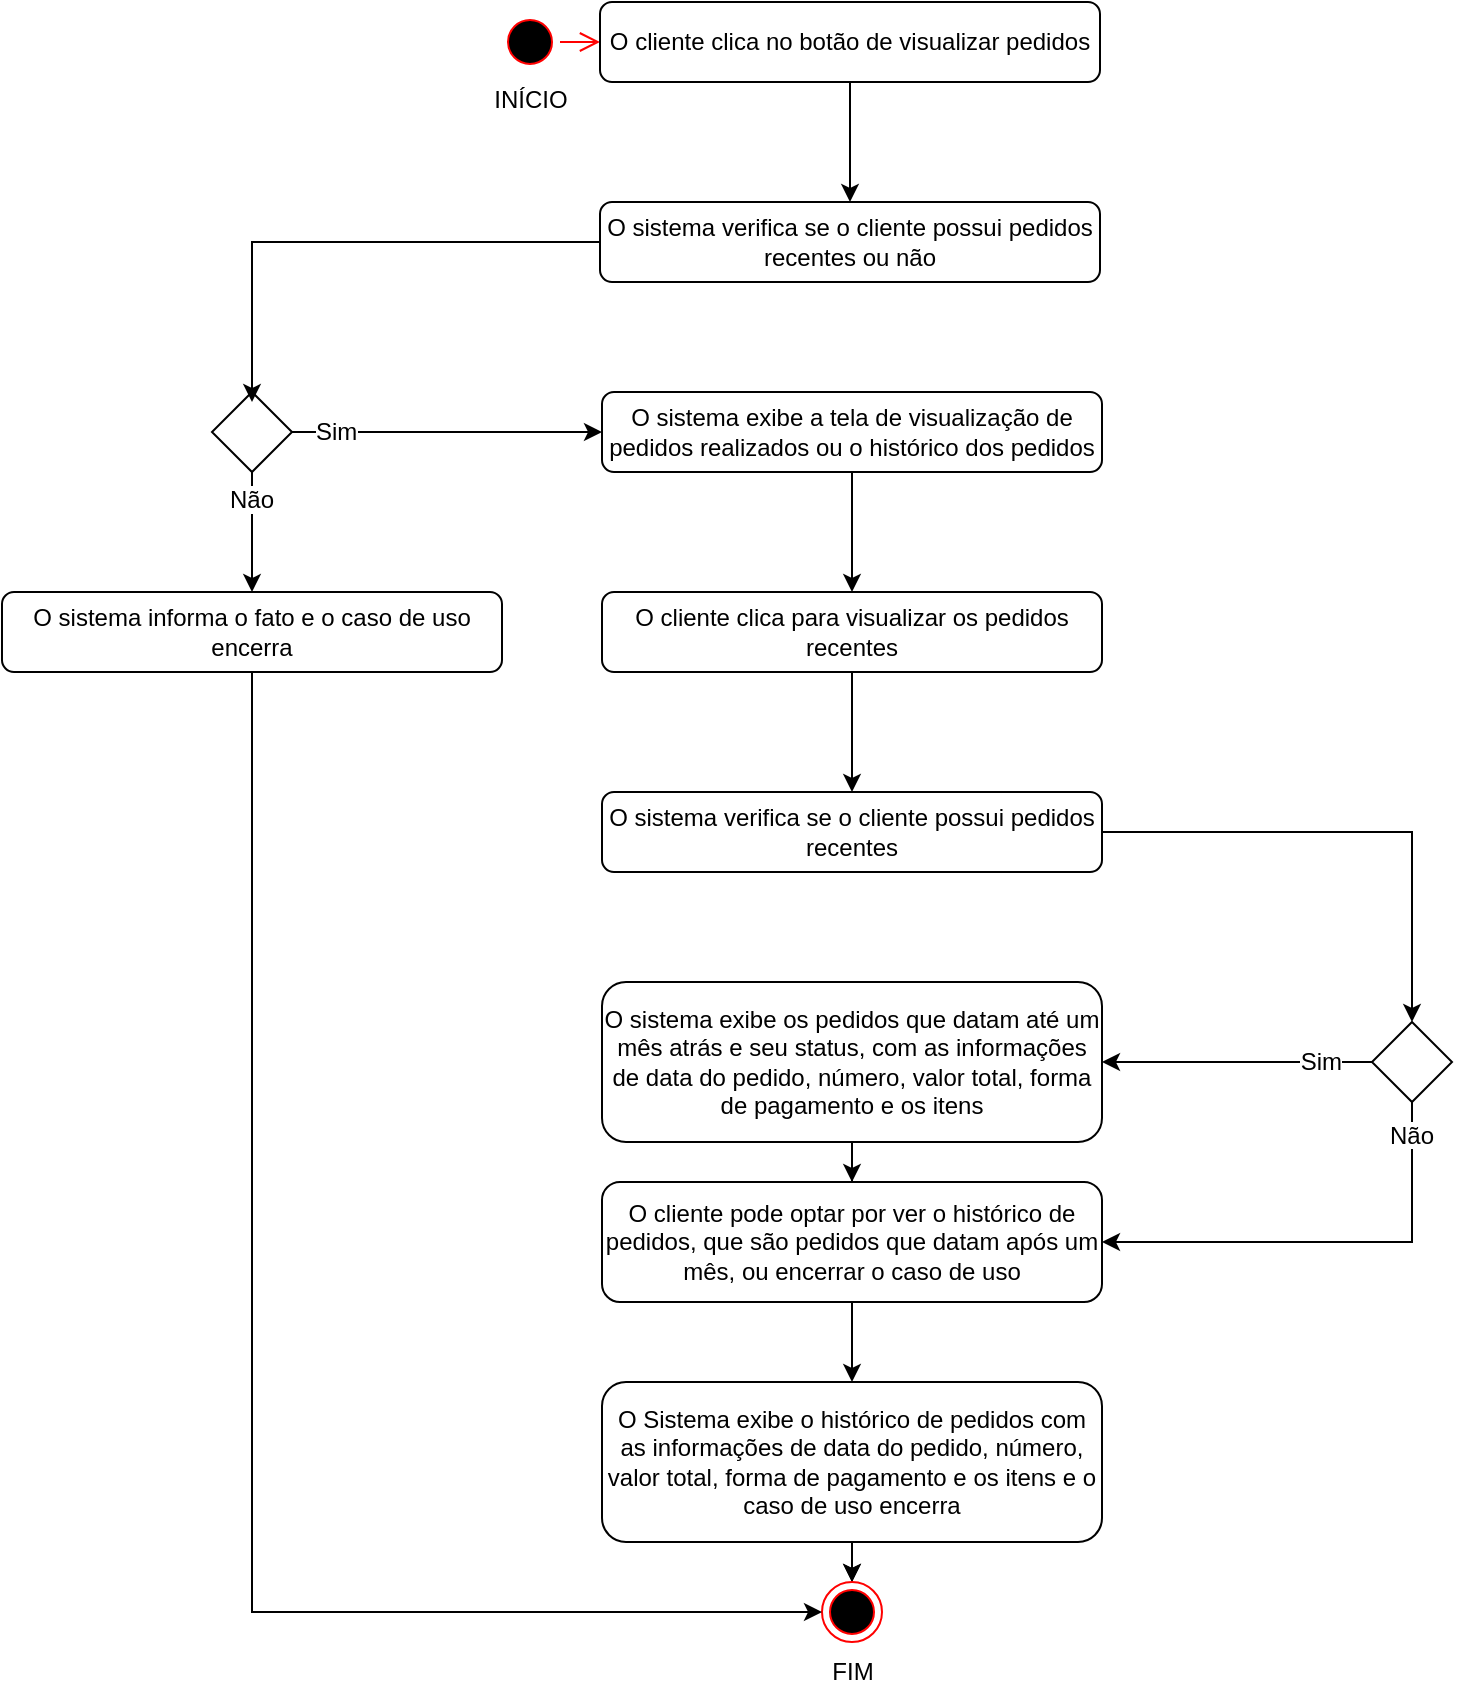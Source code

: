 <mxfile version="21.2.1" type="github">
  <diagram name="Página-1" id="4z89tsGptPQQodIInoYD">
    <mxGraphModel dx="2187" dy="795" grid="1" gridSize="10" guides="1" tooltips="1" connect="1" arrows="1" fold="1" page="1" pageScale="1" pageWidth="827" pageHeight="1169" math="0" shadow="0">
      <root>
        <mxCell id="0" />
        <mxCell id="1" parent="0" />
        <mxCell id="XqJy5FtLw2MlF9qePq-H-46" style="edgeStyle=orthogonalEdgeStyle;rounded=0;orthogonalLoop=1;jettySize=auto;html=1;entryX=0.5;entryY=0;entryDx=0;entryDy=0;entryPerimeter=0;" parent="1" source="XqJy5FtLw2MlF9qePq-H-13" target="QMWMNx0dkZ8oT64IAFHo-35" edge="1">
          <mxGeometry relative="1" as="geometry">
            <mxPoint x="-136" y="590" as="targetPoint" />
          </mxGeometry>
        </mxCell>
        <mxCell id="QMWMNx0dkZ8oT64IAFHo-1" value="INÍCIO" style="ellipse;html=1;shape=startState;fillColor=#000000;strokeColor=#ff0000;labelPosition=center;verticalLabelPosition=bottom;align=center;verticalAlign=top;" parent="1" vertex="1">
          <mxGeometry x="-532" y="180" width="30" height="30" as="geometry" />
        </mxCell>
        <mxCell id="QMWMNx0dkZ8oT64IAFHo-2" value="" style="edgeStyle=orthogonalEdgeStyle;html=1;verticalAlign=bottom;endArrow=open;endSize=8;strokeColor=#ff0000;rounded=0;entryX=0;entryY=0.5;entryDx=0;entryDy=0;" parent="1" source="QMWMNx0dkZ8oT64IAFHo-1" target="QMWMNx0dkZ8oT64IAFHo-6" edge="1">
          <mxGeometry relative="1" as="geometry">
            <mxPoint x="-486" y="290" as="targetPoint" />
          </mxGeometry>
        </mxCell>
        <mxCell id="XqJy5FtLw2MlF9qePq-H-62" value="" style="edgeStyle=orthogonalEdgeStyle;rounded=0;orthogonalLoop=1;jettySize=auto;html=1;" parent="1" source="QMWMNx0dkZ8oT64IAFHo-6" target="XqJy5FtLw2MlF9qePq-H-61" edge="1">
          <mxGeometry relative="1" as="geometry" />
        </mxCell>
        <mxCell id="QMWMNx0dkZ8oT64IAFHo-6" value="O cliente clica no botão de visualizar pedidos " style="rounded=1;whiteSpace=wrap;html=1;" parent="1" vertex="1">
          <mxGeometry x="-482" y="175" width="250" height="40" as="geometry" />
        </mxCell>
        <mxCell id="QMWMNx0dkZ8oT64IAFHo-21" style="edgeStyle=orthogonalEdgeStyle;rounded=0;orthogonalLoop=1;jettySize=auto;html=1;" parent="1" source="QMWMNx0dkZ8oT64IAFHo-7" target="QMWMNx0dkZ8oT64IAFHo-8" edge="1">
          <mxGeometry relative="1" as="geometry" />
        </mxCell>
        <mxCell id="QMWMNx0dkZ8oT64IAFHo-7" value="O sistema exibe a tela de visualização de pedidos realizados ou o histórico dos pedidos" style="rounded=1;whiteSpace=wrap;html=1;" parent="1" vertex="1">
          <mxGeometry x="-481" y="370" width="250" height="40" as="geometry" />
        </mxCell>
        <mxCell id="XqJy5FtLw2MlF9qePq-H-14" value="" style="edgeStyle=orthogonalEdgeStyle;rounded=0;orthogonalLoop=1;jettySize=auto;html=1;" parent="1" source="QMWMNx0dkZ8oT64IAFHo-8" target="XqJy5FtLw2MlF9qePq-H-13" edge="1">
          <mxGeometry relative="1" as="geometry" />
        </mxCell>
        <mxCell id="QMWMNx0dkZ8oT64IAFHo-8" value="O cliente clica para visualizar os pedidos recentes" style="rounded=1;whiteSpace=wrap;html=1;" parent="1" vertex="1">
          <mxGeometry x="-481" y="470" width="250" height="40" as="geometry" />
        </mxCell>
        <mxCell id="XqJy5FtLw2MlF9qePq-H-1" style="edgeStyle=orthogonalEdgeStyle;rounded=0;orthogonalLoop=1;jettySize=auto;html=1;" parent="1" source="QMWMNx0dkZ8oT64IAFHo-26" target="QMWMNx0dkZ8oT64IAFHo-60" edge="1">
          <mxGeometry relative="1" as="geometry" />
        </mxCell>
        <mxCell id="QMWMNx0dkZ8oT64IAFHo-26" value="&lt;div&gt;O sistema exibe os pedidos que datam até um mês atrás e seu status, com as informações de data do pedido, número, valor total, forma de pagamento e os itens &lt;/div&gt;" style="rounded=1;whiteSpace=wrap;html=1;" parent="1" vertex="1">
          <mxGeometry x="-481" y="665" width="250" height="80" as="geometry" />
        </mxCell>
        <mxCell id="XqJy5FtLw2MlF9qePq-H-52" style="edgeStyle=orthogonalEdgeStyle;rounded=0;orthogonalLoop=1;jettySize=auto;html=1;exitX=0.5;exitY=1;exitDx=0;exitDy=0;exitPerimeter=0;entryX=1;entryY=0.5;entryDx=0;entryDy=0;" parent="1" source="QMWMNx0dkZ8oT64IAFHo-35" target="QMWMNx0dkZ8oT64IAFHo-60" edge="1">
          <mxGeometry relative="1" as="geometry" />
        </mxCell>
        <mxCell id="XqJy5FtLw2MlF9qePq-H-57" style="edgeStyle=orthogonalEdgeStyle;rounded=0;orthogonalLoop=1;jettySize=auto;html=1;exitX=0;exitY=0.5;exitDx=0;exitDy=0;exitPerimeter=0;entryX=1;entryY=0.5;entryDx=0;entryDy=0;" parent="1" source="QMWMNx0dkZ8oT64IAFHo-35" target="QMWMNx0dkZ8oT64IAFHo-26" edge="1">
          <mxGeometry relative="1" as="geometry" />
        </mxCell>
        <mxCell id="QMWMNx0dkZ8oT64IAFHo-35" value="Não&#xa;" style="strokeWidth=1;shape=mxgraph.flowchart.decision;verticalAlign=top;labelPosition=center;verticalLabelPosition=bottom;align=center;spacing=5;labelBackgroundColor=default;strokeColor=default;shadow=0;" parent="1" vertex="1">
          <mxGeometry x="-96" y="685" width="40" height="40" as="geometry" />
        </mxCell>
        <mxCell id="XqJy5FtLw2MlF9qePq-H-7" style="edgeStyle=orthogonalEdgeStyle;rounded=0;orthogonalLoop=1;jettySize=auto;html=1;" parent="1" source="QMWMNx0dkZ8oT64IAFHo-60" target="XqJy5FtLw2MlF9qePq-H-5" edge="1">
          <mxGeometry relative="1" as="geometry" />
        </mxCell>
        <mxCell id="QMWMNx0dkZ8oT64IAFHo-60" value="O cliente pode optar por ver o histórico de pedidos, que são pedidos que datam após um mês, ou encerrar o caso de uso" style="rounded=1;whiteSpace=wrap;html=1;verticalAlign=middle;strokeWidth=1;spacing=2;labelBackgroundColor=default;" parent="1" vertex="1">
          <mxGeometry x="-481" y="765" width="250" height="60" as="geometry" />
        </mxCell>
        <mxCell id="XqJy5FtLw2MlF9qePq-H-11" value="" style="edgeStyle=orthogonalEdgeStyle;rounded=0;orthogonalLoop=1;jettySize=auto;html=1;" parent="1" source="XqJy5FtLw2MlF9qePq-H-5" target="XqJy5FtLw2MlF9qePq-H-10" edge="1">
          <mxGeometry relative="1" as="geometry" />
        </mxCell>
        <mxCell id="XqJy5FtLw2MlF9qePq-H-12" value="" style="edgeStyle=orthogonalEdgeStyle;rounded=0;orthogonalLoop=1;jettySize=auto;html=1;" parent="1" source="XqJy5FtLw2MlF9qePq-H-5" target="XqJy5FtLw2MlF9qePq-H-10" edge="1">
          <mxGeometry relative="1" as="geometry" />
        </mxCell>
        <mxCell id="XqJy5FtLw2MlF9qePq-H-5" value="O Sistema exibe o histórico de pedidos com as informações de data do pedido, número, valor total, forma de pagamento e os itens e o caso de uso encerra" style="whiteSpace=wrap;html=1;rounded=1;strokeWidth=1;spacing=2;labelBackgroundColor=default;" parent="1" vertex="1">
          <mxGeometry x="-481" y="865" width="250" height="80" as="geometry" />
        </mxCell>
        <mxCell id="XqJy5FtLw2MlF9qePq-H-10" value="&lt;div&gt;FIM&lt;/div&gt;" style="ellipse;html=1;shape=endState;fillColor=#000000;strokeColor=#ff0000;align=center;verticalAlign=middle;labelPosition=center;verticalLabelPosition=bottom;" parent="1" vertex="1">
          <mxGeometry x="-371" y="965" width="30" height="30" as="geometry" />
        </mxCell>
        <mxCell id="XqJy5FtLw2MlF9qePq-H-13" value="&lt;div&gt;O sistema verifica se o cliente possui pedidos recentes&lt;/div&gt;" style="whiteSpace=wrap;html=1;rounded=1;" parent="1" vertex="1">
          <mxGeometry x="-481" y="570" width="250" height="40" as="geometry" />
        </mxCell>
        <mxCell id="XqJy5FtLw2MlF9qePq-H-54" value="Sim" style="text;html=1;strokeColor=none;fillColor=none;align=right;verticalAlign=middle;whiteSpace=wrap;rounded=0;labelBackgroundColor=default;spacing=5;fontSize=12;textDirection=ltr;labelPosition=left;verticalLabelPosition=middle;" parent="1" vertex="1">
          <mxGeometry x="-106" y="690" width="60" height="30" as="geometry" />
        </mxCell>
        <mxCell id="XqJy5FtLw2MlF9qePq-H-61" value="O sistema verifica se o cliente possui pedidos recentes ou não" style="rounded=1;whiteSpace=wrap;html=1;" parent="1" vertex="1">
          <mxGeometry x="-482" y="275" width="250" height="40" as="geometry" />
        </mxCell>
        <mxCell id="XqJy5FtLw2MlF9qePq-H-66" style="edgeStyle=orthogonalEdgeStyle;rounded=0;orthogonalLoop=1;jettySize=auto;html=1;" parent="1" source="XqJy5FtLw2MlF9qePq-H-64" target="QMWMNx0dkZ8oT64IAFHo-7" edge="1">
          <mxGeometry relative="1" as="geometry" />
        </mxCell>
        <mxCell id="XqJy5FtLw2MlF9qePq-H-69" value="" style="edgeStyle=orthogonalEdgeStyle;rounded=0;orthogonalLoop=1;jettySize=auto;html=1;" parent="1" source="XqJy5FtLw2MlF9qePq-H-64" edge="1">
          <mxGeometry relative="1" as="geometry">
            <mxPoint x="-656" y="470" as="targetPoint" />
          </mxGeometry>
        </mxCell>
        <mxCell id="XqJy5FtLw2MlF9qePq-H-64" value="Não" style="rhombus;whiteSpace=wrap;html=1;labelPosition=center;verticalLabelPosition=bottom;align=center;verticalAlign=top;labelBackgroundColor=default;" parent="1" vertex="1">
          <mxGeometry x="-676" y="370" width="40" height="40" as="geometry" />
        </mxCell>
        <mxCell id="alH0yHcvXSgEsH8xDo1a-1" style="edgeStyle=orthogonalEdgeStyle;rounded=0;orthogonalLoop=1;jettySize=auto;html=1;entryX=0;entryY=0.5;entryDx=0;entryDy=0;exitX=0.5;exitY=1;exitDx=0;exitDy=0;" edge="1" parent="1" source="XqJy5FtLw2MlF9qePq-H-68" target="XqJy5FtLw2MlF9qePq-H-10">
          <mxGeometry relative="1" as="geometry">
            <mxPoint x="-656" y="980" as="targetPoint" />
          </mxGeometry>
        </mxCell>
        <mxCell id="XqJy5FtLw2MlF9qePq-H-68" value="O sistema informa o fato e o caso de uso encerra" style="rounded=1;whiteSpace=wrap;html=1;" parent="1" vertex="1">
          <mxGeometry x="-781" y="470" width="250" height="40" as="geometry" />
        </mxCell>
        <mxCell id="XqJy5FtLw2MlF9qePq-H-72" value="" style="edgeStyle=orthogonalEdgeStyle;rounded=0;orthogonalLoop=1;jettySize=auto;html=1;" parent="1" source="XqJy5FtLw2MlF9qePq-H-61" target="XqJy5FtLw2MlF9qePq-H-70" edge="1">
          <mxGeometry relative="1" as="geometry">
            <mxPoint x="-681" y="370" as="targetPoint" />
            <mxPoint x="-482" y="295" as="sourcePoint" />
          </mxGeometry>
        </mxCell>
        <mxCell id="XqJy5FtLw2MlF9qePq-H-70" value="Sim" style="text;html=1;strokeColor=none;fillColor=none;align=left;verticalAlign=middle;whiteSpace=wrap;rounded=0;labelPosition=right;verticalLabelPosition=middle;labelBackgroundColor=default;strokeWidth=1;" parent="1" vertex="1">
          <mxGeometry x="-686" y="375" width="60" height="30" as="geometry" />
        </mxCell>
      </root>
    </mxGraphModel>
  </diagram>
</mxfile>
